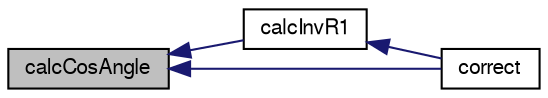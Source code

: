 digraph "calcCosAngle"
{
  bgcolor="transparent";
  edge [fontname="FreeSans",fontsize="10",labelfontname="FreeSans",labelfontsize="10"];
  node [fontname="FreeSans",fontsize="10",shape=record];
  rankdir="LR";
  Node775 [label="calcCosAngle",height=0.2,width=0.4,color="black", fillcolor="grey75", style="filled", fontcolor="black"];
  Node775 -> Node776 [dir="back",color="midnightblue",fontsize="10",style="solid",fontname="FreeSans"];
  Node776 [label="calcInvR1",height=0.2,width=0.4,color="black",URL="$a29094.html#a4568326dd9f3d2a04324b1686a207304",tooltip="Calculate local (inverse) radius of curvature. "];
  Node776 -> Node777 [dir="back",color="midnightblue",fontsize="10",style="solid",fontname="FreeSans"];
  Node777 [label="correct",height=0.2,width=0.4,color="black",URL="$a29094.html#a8c67db65404877aac3731246ffb15754",tooltip="Correct. "];
  Node775 -> Node777 [dir="back",color="midnightblue",fontsize="10",style="solid",fontname="FreeSans"];
}
